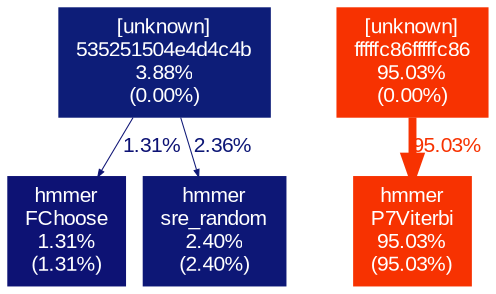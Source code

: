 digraph {
	graph [fontname=Arial, nodesep=0.125, ranksep=0.25];
	node [fontcolor=white, fontname=Arial, height=0, shape=box, style=filled, width=0];
	edge [fontname=Arial];
	"535251504e4d4c4b:[unknown]" [color="#0d1d78", fontcolor="#ffffff", fontsize="10.00", label="[unknown]\n535251504e4d4c4b\n3.88%\n(0.00%)"];
	"535251504e4d4c4b:[unknown]" -> "FChoose:/scratch/s1576261/spec-prof/install-spec-prof/CPU2006/456.hmmer/exe/hmmer" [arrowsize="0.35", color="#0d1274", fontcolor="#0d1274", fontsize="10.00", label="1.31%", labeldistance="0.50", penwidth="0.50"];
	"535251504e4d4c4b:[unknown]" -> "sre_random:/scratch/s1576261/spec-prof/install-spec-prof/CPU2006/456.hmmer/exe/hmmer" [arrowsize="0.35", color="#0d1776", fontcolor="#0d1776", fontsize="10.00", label="2.36%", labeldistance="0.50", penwidth="0.50"];
	"FChoose:/scratch/s1576261/spec-prof/install-spec-prof/CPU2006/456.hmmer/exe/hmmer" [color="#0d1274", fontcolor="#ffffff", fontsize="10.00", label="hmmer\nFChoose\n1.31%\n(1.31%)"];
	"P7Viterbi:/scratch/s1576261/spec-prof/install-spec-prof/CPU2006/456.hmmer/exe/hmmer" [color="#f73201", fontcolor="#ffffff", fontsize="10.00", label="hmmer\nP7Viterbi\n95.03%\n(95.03%)"];
	"fffffc86fffffc86:[unknown]" [color="#f73201", fontcolor="#ffffff", fontsize="10.00", label="[unknown]\nfffffc86fffffc86\n95.03%\n(0.00%)"];
	"fffffc86fffffc86:[unknown]" -> "P7Viterbi:/scratch/s1576261/spec-prof/install-spec-prof/CPU2006/456.hmmer/exe/hmmer" [arrowsize="0.97", color="#f73201", fontcolor="#f73201", fontsize="10.00", label="95.03%", labeldistance="3.80", penwidth="3.80"];
	"sre_random:/scratch/s1576261/spec-prof/install-spec-prof/CPU2006/456.hmmer/exe/hmmer" [color="#0d1776", fontcolor="#ffffff", fontsize="10.00", label="hmmer\nsre_random\n2.40%\n(2.40%)"];
}
